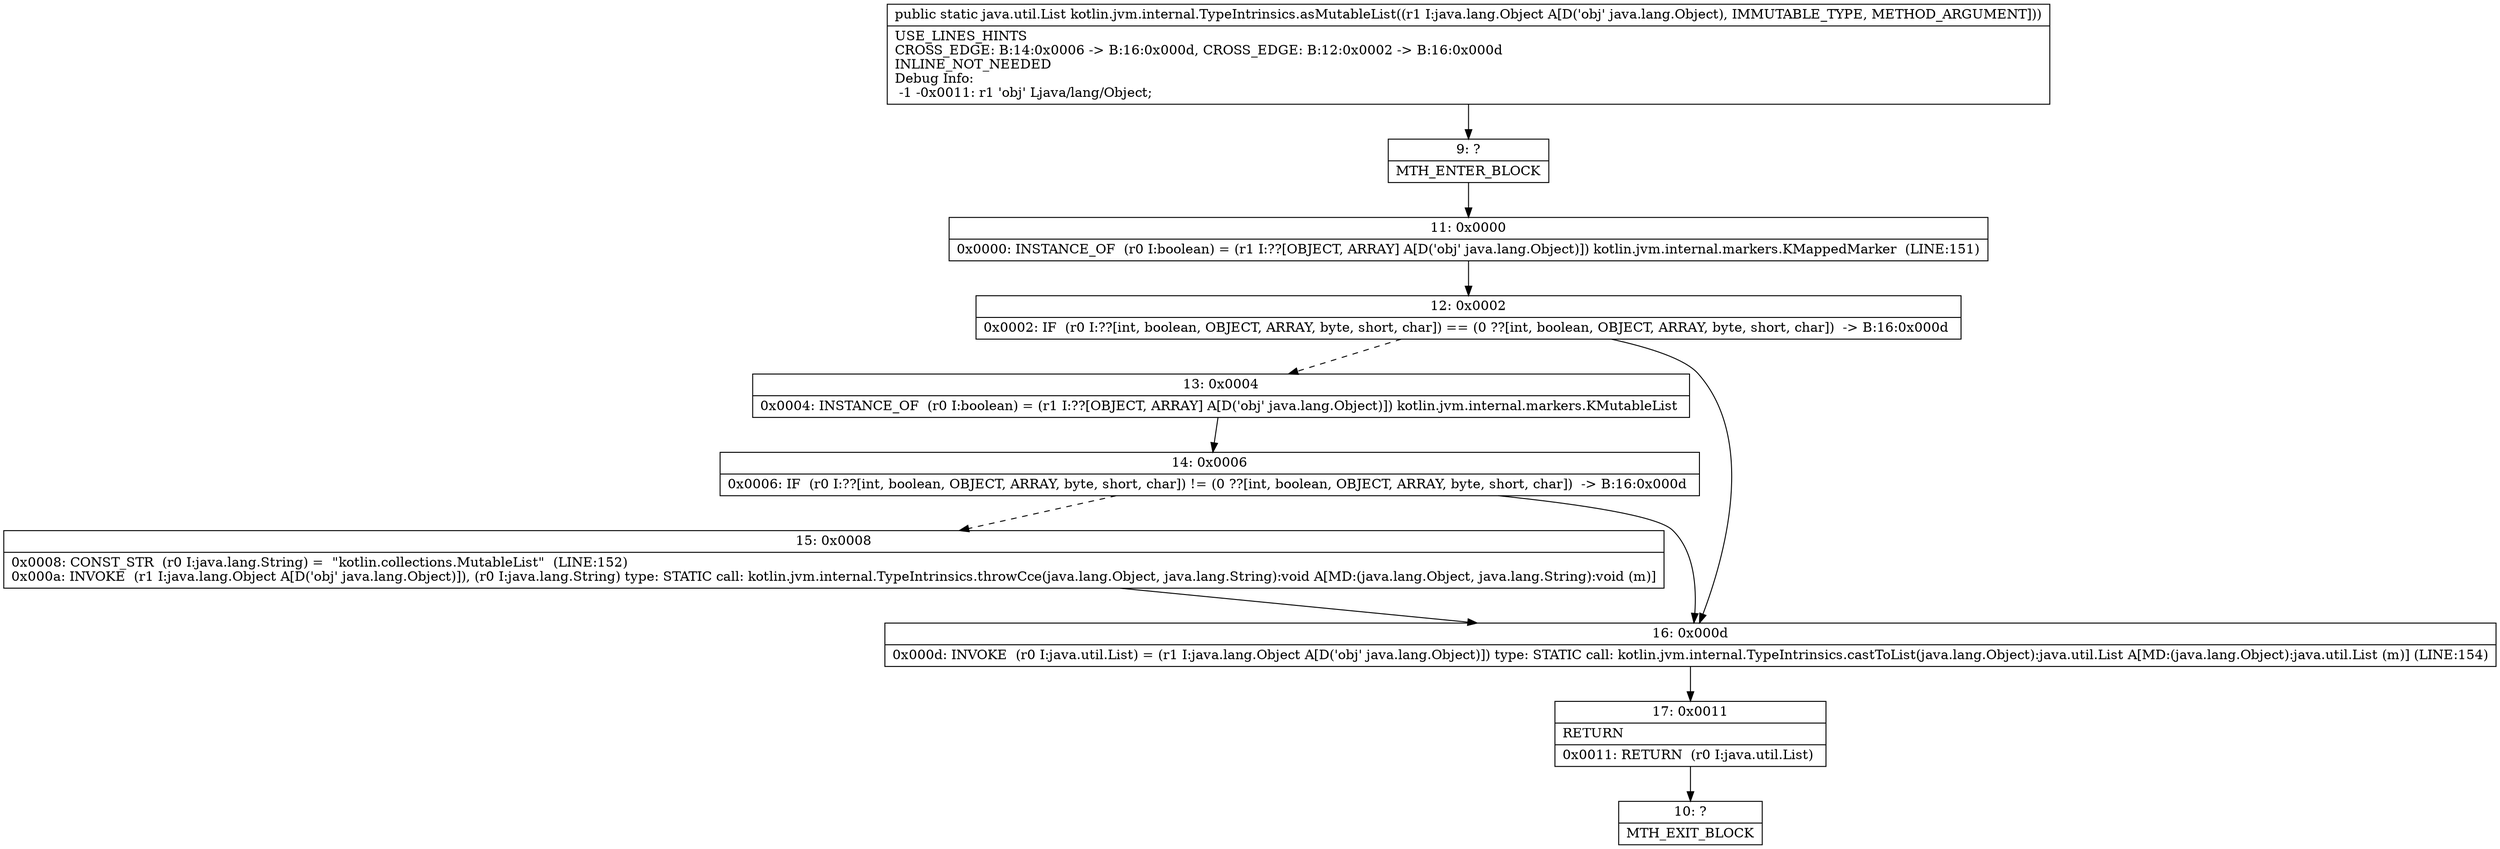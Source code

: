 digraph "CFG forkotlin.jvm.internal.TypeIntrinsics.asMutableList(Ljava\/lang\/Object;)Ljava\/util\/List;" {
Node_9 [shape=record,label="{9\:\ ?|MTH_ENTER_BLOCK\l}"];
Node_11 [shape=record,label="{11\:\ 0x0000|0x0000: INSTANCE_OF  (r0 I:boolean) = (r1 I:??[OBJECT, ARRAY] A[D('obj' java.lang.Object)]) kotlin.jvm.internal.markers.KMappedMarker  (LINE:151)\l}"];
Node_12 [shape=record,label="{12\:\ 0x0002|0x0002: IF  (r0 I:??[int, boolean, OBJECT, ARRAY, byte, short, char]) == (0 ??[int, boolean, OBJECT, ARRAY, byte, short, char])  \-\> B:16:0x000d \l}"];
Node_13 [shape=record,label="{13\:\ 0x0004|0x0004: INSTANCE_OF  (r0 I:boolean) = (r1 I:??[OBJECT, ARRAY] A[D('obj' java.lang.Object)]) kotlin.jvm.internal.markers.KMutableList \l}"];
Node_14 [shape=record,label="{14\:\ 0x0006|0x0006: IF  (r0 I:??[int, boolean, OBJECT, ARRAY, byte, short, char]) != (0 ??[int, boolean, OBJECT, ARRAY, byte, short, char])  \-\> B:16:0x000d \l}"];
Node_15 [shape=record,label="{15\:\ 0x0008|0x0008: CONST_STR  (r0 I:java.lang.String) =  \"kotlin.collections.MutableList\"  (LINE:152)\l0x000a: INVOKE  (r1 I:java.lang.Object A[D('obj' java.lang.Object)]), (r0 I:java.lang.String) type: STATIC call: kotlin.jvm.internal.TypeIntrinsics.throwCce(java.lang.Object, java.lang.String):void A[MD:(java.lang.Object, java.lang.String):void (m)]\l}"];
Node_16 [shape=record,label="{16\:\ 0x000d|0x000d: INVOKE  (r0 I:java.util.List) = (r1 I:java.lang.Object A[D('obj' java.lang.Object)]) type: STATIC call: kotlin.jvm.internal.TypeIntrinsics.castToList(java.lang.Object):java.util.List A[MD:(java.lang.Object):java.util.List (m)] (LINE:154)\l}"];
Node_17 [shape=record,label="{17\:\ 0x0011|RETURN\l|0x0011: RETURN  (r0 I:java.util.List) \l}"];
Node_10 [shape=record,label="{10\:\ ?|MTH_EXIT_BLOCK\l}"];
MethodNode[shape=record,label="{public static java.util.List kotlin.jvm.internal.TypeIntrinsics.asMutableList((r1 I:java.lang.Object A[D('obj' java.lang.Object), IMMUTABLE_TYPE, METHOD_ARGUMENT]))  | USE_LINES_HINTS\lCROSS_EDGE: B:14:0x0006 \-\> B:16:0x000d, CROSS_EDGE: B:12:0x0002 \-\> B:16:0x000d\lINLINE_NOT_NEEDED\lDebug Info:\l  \-1 \-0x0011: r1 'obj' Ljava\/lang\/Object;\l}"];
MethodNode -> Node_9;Node_9 -> Node_11;
Node_11 -> Node_12;
Node_12 -> Node_13[style=dashed];
Node_12 -> Node_16;
Node_13 -> Node_14;
Node_14 -> Node_15[style=dashed];
Node_14 -> Node_16;
Node_15 -> Node_16;
Node_16 -> Node_17;
Node_17 -> Node_10;
}

